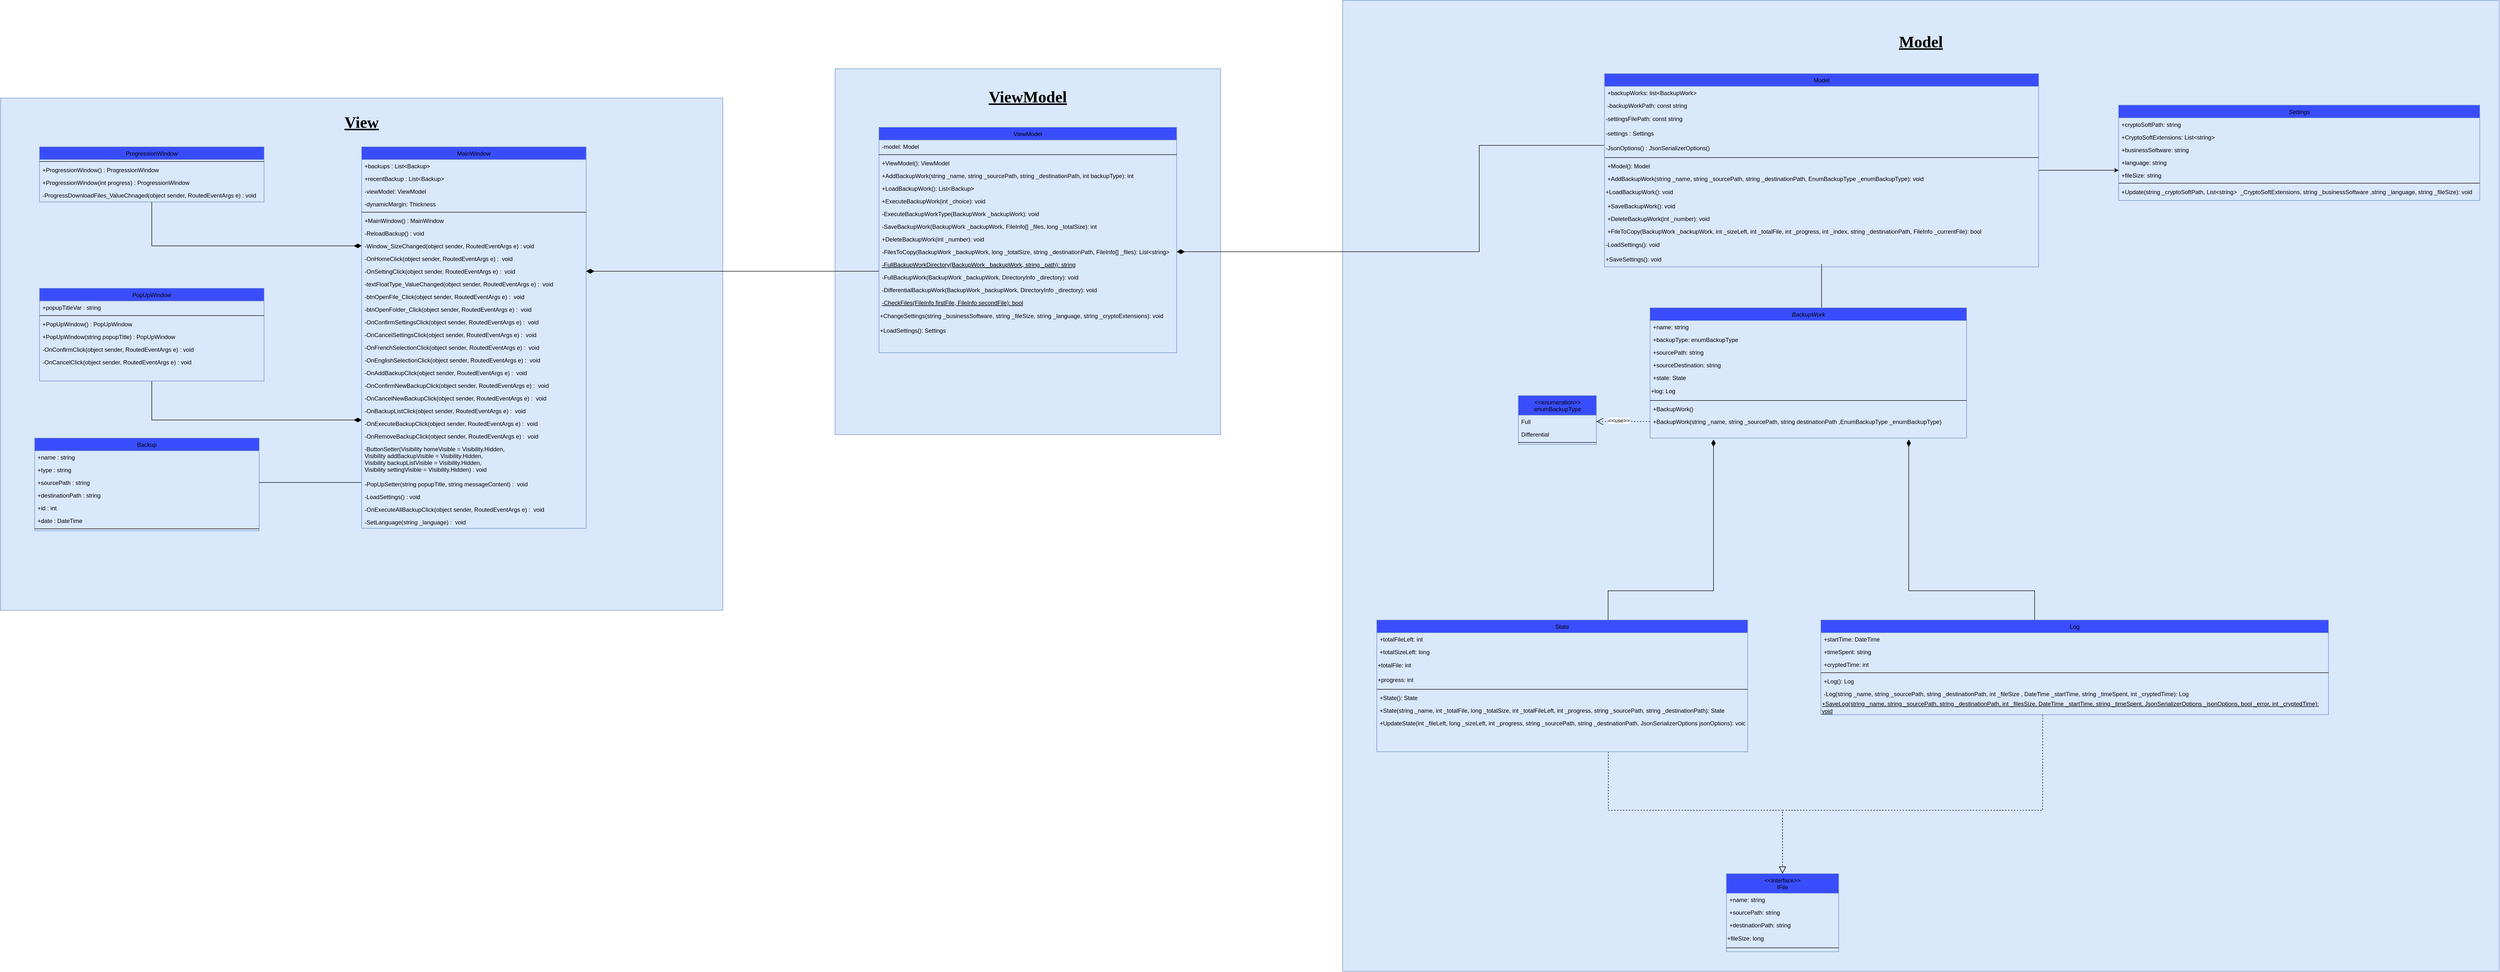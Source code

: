 <mxfile version="20.8.20" type="device"><diagram id="C5RBs43oDa-KdzZeNtuy" name="Page-1"><mxGraphModel dx="6175" dy="2460" grid="1" gridSize="10" guides="1" tooltips="1" connect="1" arrows="1" fold="1" page="1" pageScale="1" pageWidth="827" pageHeight="1169" math="0" shadow="0"><root><mxCell id="WIyWlLk6GJQsqaUBKTNV-0"/><mxCell id="WIyWlLk6GJQsqaUBKTNV-1" parent="WIyWlLk6GJQsqaUBKTNV-0"/><mxCell id="5K0G9DD1EyYYubt199qA-45" value="&lt;font style=&quot;font-size: 33px&quot;&gt;&lt;font face=&quot;Lucida Console&quot;&gt;&lt;b&gt;&lt;u&gt;View&lt;/u&gt;&lt;/b&gt;&lt;/font&gt;&lt;br&gt;&lt;br&gt;&lt;br&gt;&lt;br&gt;&lt;br&gt;&lt;br&gt;&lt;br&gt;&lt;br&gt;&lt;br&gt;&lt;br&gt;&lt;br&gt;&lt;br&gt;&lt;br&gt;&lt;br&gt;&lt;br&gt;&lt;br&gt;&lt;br&gt;&lt;br&gt;&lt;br&gt;&lt;br&gt;&lt;br&gt;&lt;br&gt;&lt;br&gt;&lt;br&gt;&lt;br&gt;&lt;/font&gt;" style="rounded=0;whiteSpace=wrap;html=1;shadow=0;glass=0;perimeterSpacing=0;strokeWidth=1;fillColor=#dae8fc;strokeColor=#6c8ebf;sketch=0;" parent="WIyWlLk6GJQsqaUBKTNV-1" vertex="1"><mxGeometry x="-2880" y="-370" width="1480" height="1050" as="geometry"/></mxCell><mxCell id="5K0G9DD1EyYYubt199qA-44" value="&lt;font style=&quot;font-size: 33px&quot;&gt;&lt;font face=&quot;Lucida Console&quot;&gt;&lt;b&gt;&lt;u&gt;ViewModel&lt;/u&gt;&lt;/b&gt;&lt;/font&gt;&lt;br&gt;&lt;br&gt;&lt;br&gt;&lt;br&gt;&lt;br&gt;&lt;br&gt;&lt;br&gt;&lt;br&gt;&lt;br&gt;&lt;br&gt;&lt;br&gt;&lt;br&gt;&lt;br&gt;&lt;br&gt;&lt;br&gt;&lt;br&gt;&lt;br&gt;&lt;/font&gt;" style="rounded=0;whiteSpace=wrap;html=1;shadow=0;glass=0;perimeterSpacing=0;strokeWidth=1;fillColor=#dae8fc;strokeColor=#6c8ebf;sketch=0;" parent="WIyWlLk6GJQsqaUBKTNV-1" vertex="1"><mxGeometry x="-1170" y="-430" width="790" height="750" as="geometry"/></mxCell><mxCell id="5K0G9DD1EyYYubt199qA-48" style="edgeStyle=orthogonalEdgeStyle;rounded=0;orthogonalLoop=1;jettySize=auto;html=1;entryX=1;entryY=0.5;entryDx=0;entryDy=0;endArrow=diamondThin;endFill=1;endSize=14;" parent="WIyWlLk6GJQsqaUBKTNV-1" source="C-jzV91Lrls7L20ZxnTQ-0" target="xx6f8FTZa-ns9B-ekrIx-25" edge="1"><mxGeometry relative="1" as="geometry"><Array as="points"><mxPoint x="-1240" y="-15"/><mxPoint x="-1240" y="-15"/></Array><mxPoint x="-1680" y="349" as="targetPoint"/></mxGeometry></mxCell><mxCell id="C-jzV91Lrls7L20ZxnTQ-0" value="ViewModel" style="swimlane;fontStyle=0;align=center;verticalAlign=top;childLayout=stackLayout;horizontal=1;startSize=26;horizontalStack=0;resizeParent=1;resizeLast=0;collapsible=1;marginBottom=0;rounded=0;shadow=0;strokeWidth=1;fillColor=#3A4DFC;strokeColor=#6c8ebf;" parent="WIyWlLk6GJQsqaUBKTNV-1" vertex="1"><mxGeometry x="-1080" y="-310" width="610" height="462" as="geometry"><mxRectangle x="130" y="380" width="160" height="26" as="alternateBounds"/></mxGeometry></mxCell><mxCell id="C-jzV91Lrls7L20ZxnTQ-2" value="-model: Model" style="text;align=left;verticalAlign=top;spacingLeft=4;spacingRight=4;overflow=hidden;rotatable=0;points=[[0,0.5],[1,0.5]];portConstraint=eastwest;rounded=0;shadow=0;html=0;" parent="C-jzV91Lrls7L20ZxnTQ-0" vertex="1"><mxGeometry y="26" width="610" height="26" as="geometry"/></mxCell><mxCell id="C-jzV91Lrls7L20ZxnTQ-3" value="" style="line;html=1;strokeWidth=1;align=left;verticalAlign=middle;spacingTop=-1;spacingLeft=3;spacingRight=3;rotatable=0;labelPosition=right;points=[];portConstraint=eastwest;" parent="C-jzV91Lrls7L20ZxnTQ-0" vertex="1"><mxGeometry y="52" width="610" height="8" as="geometry"/></mxCell><mxCell id="C-jzV91Lrls7L20ZxnTQ-4" value="+ViewModel(): ViewModel" style="text;align=left;verticalAlign=top;spacingLeft=4;spacingRight=4;overflow=hidden;rotatable=0;points=[[0,0.5],[1,0.5]];portConstraint=eastwest;fontStyle=0" parent="C-jzV91Lrls7L20ZxnTQ-0" vertex="1"><mxGeometry y="60" width="610" height="26" as="geometry"/></mxCell><mxCell id="C-jzV91Lrls7L20ZxnTQ-5" value="+AddBackupWork(string _name, string _sourcePath, string _destinationPath, int backupType): int" style="text;align=left;verticalAlign=top;spacingLeft=4;spacingRight=4;overflow=hidden;rotatable=0;points=[[0,0.5],[1,0.5]];portConstraint=eastwest;" parent="C-jzV91Lrls7L20ZxnTQ-0" vertex="1"><mxGeometry y="86" width="610" height="26" as="geometry"/></mxCell><mxCell id="C-jzV91Lrls7L20ZxnTQ-13" value="+LoadBackupWork(): List&lt;Backup&gt;" style="text;align=left;verticalAlign=top;spacingLeft=4;spacingRight=4;overflow=hidden;rotatable=0;points=[[0,0.5],[1,0.5]];portConstraint=eastwest;" parent="C-jzV91Lrls7L20ZxnTQ-0" vertex="1"><mxGeometry y="112" width="610" height="26" as="geometry"/></mxCell><mxCell id="C-jzV91Lrls7L20ZxnTQ-6" value="+ExecuteBackupWork(int _choice): void" style="text;align=left;verticalAlign=top;spacingLeft=4;spacingRight=4;overflow=hidden;rotatable=0;points=[[0,0.5],[1,0.5]];portConstraint=eastwest;" parent="C-jzV91Lrls7L20ZxnTQ-0" vertex="1"><mxGeometry y="138" width="610" height="26" as="geometry"/></mxCell><mxCell id="C-jzV91Lrls7L20ZxnTQ-27" value="-ExecuteBackupWorkType(BackupWork _backupWork): void" style="text;align=left;verticalAlign=top;spacingLeft=4;spacingRight=4;overflow=hidden;rotatable=0;points=[[0,0.5],[1,0.5]];portConstraint=eastwest;" parent="C-jzV91Lrls7L20ZxnTQ-0" vertex="1"><mxGeometry y="164" width="610" height="26" as="geometry"/></mxCell><mxCell id="C-jzV91Lrls7L20ZxnTQ-7" value="-SaveBackupWork(BackupWork _backupWork, FileInfo[] _files, long _totalSize): int" style="text;align=left;verticalAlign=top;spacingLeft=4;spacingRight=4;overflow=hidden;rotatable=0;points=[[0,0.5],[1,0.5]];portConstraint=eastwest;" parent="C-jzV91Lrls7L20ZxnTQ-0" vertex="1"><mxGeometry y="190" width="610" height="26" as="geometry"/></mxCell><mxCell id="C-jzV91Lrls7L20ZxnTQ-8" value="+DeleteBackupWork(int _number): void" style="text;align=left;verticalAlign=top;spacingLeft=4;spacingRight=4;overflow=hidden;rotatable=0;points=[[0,0.5],[1,0.5]];portConstraint=eastwest;" parent="C-jzV91Lrls7L20ZxnTQ-0" vertex="1"><mxGeometry y="216" width="610" height="26" as="geometry"/></mxCell><mxCell id="C-jzV91Lrls7L20ZxnTQ-9" value="-FilesToCopy(BackupWork _backupWork, long _totalSize, string _destinationPath, FileInfo[] _files): List&lt;string&gt;" style="text;align=left;verticalAlign=top;spacingLeft=4;spacingRight=4;overflow=hidden;rotatable=0;points=[[0,0.5],[1,0.5]];portConstraint=eastwest;" parent="C-jzV91Lrls7L20ZxnTQ-0" vertex="1"><mxGeometry y="242" width="610" height="26" as="geometry"/></mxCell><mxCell id="C-jzV91Lrls7L20ZxnTQ-28" value="-FullBackupWorkDirectory(BackupWork _backupWork, string _path): string" style="text;align=left;verticalAlign=top;spacingLeft=4;spacingRight=4;overflow=hidden;rotatable=0;points=[[0,0.5],[1,0.5]];portConstraint=eastwest;fontStyle=4" parent="C-jzV91Lrls7L20ZxnTQ-0" vertex="1"><mxGeometry y="268" width="610" height="26" as="geometry"/></mxCell><mxCell id="C-jzV91Lrls7L20ZxnTQ-29" value="-FullBackupWork(BackupWork _backupWork, DirectoryInfo _directory): void" style="text;align=left;verticalAlign=top;spacingLeft=4;spacingRight=4;overflow=hidden;rotatable=0;points=[[0,0.5],[1,0.5]];portConstraint=eastwest;" parent="C-jzV91Lrls7L20ZxnTQ-0" vertex="1"><mxGeometry y="294" width="610" height="26" as="geometry"/></mxCell><mxCell id="C-jzV91Lrls7L20ZxnTQ-30" value="-DifferentialBackupWork(BackupWork _backupWork, DirectoryInfo _directory): void" style="text;align=left;verticalAlign=top;spacingLeft=4;spacingRight=4;overflow=hidden;rotatable=0;points=[[0,0.5],[1,0.5]];portConstraint=eastwest;" parent="C-jzV91Lrls7L20ZxnTQ-0" vertex="1"><mxGeometry y="320" width="610" height="26" as="geometry"/></mxCell><mxCell id="C-jzV91Lrls7L20ZxnTQ-31" value="-CheckFiles(FileInfo firstFile, FileInfo secondFile): bool" style="text;align=left;verticalAlign=top;spacingLeft=4;spacingRight=4;overflow=hidden;rotatable=0;points=[[0,0.5],[1,0.5]];portConstraint=eastwest;fontStyle=4" parent="C-jzV91Lrls7L20ZxnTQ-0" vertex="1"><mxGeometry y="346" width="610" height="26" as="geometry"/></mxCell><mxCell id="5B9tYL15aSnp_tZccu7J-0" value="+ChangeSettings(string _businessSoftware, string _fileSize, string _language, string _cryptoExtensions): void" style="text;html=1;strokeColor=none;fillColor=none;align=left;verticalAlign=middle;whiteSpace=wrap;rounded=0;" parent="C-jzV91Lrls7L20ZxnTQ-0" vertex="1"><mxGeometry y="372" width="610" height="30" as="geometry"/></mxCell><mxCell id="mfa39ddVmRBkbeYAXqj0-16" value="+LoadSettings(): Settings" style="text;html=1;strokeColor=none;fillColor=none;align=left;verticalAlign=middle;whiteSpace=wrap;rounded=0;" parent="C-jzV91Lrls7L20ZxnTQ-0" vertex="1"><mxGeometry y="402" width="610" height="30" as="geometry"/></mxCell><mxCell id="6kr16e4o1GHcUVdpM1FK-0" value="&lt;font style=&quot;font-size: 33px&quot;&gt;&lt;font face=&quot;Lucida Console&quot;&gt;&lt;b&gt;&lt;u&gt;Model&lt;/u&gt;&lt;/b&gt;&lt;/font&gt;&lt;br&gt;&lt;br&gt;&lt;br&gt;&lt;br&gt;&lt;br&gt;&lt;br&gt;&lt;br&gt;&lt;br&gt;&lt;br&gt;&lt;br&gt;&lt;br&gt;&lt;br&gt;&lt;br&gt;&lt;br&gt;&lt;br&gt;&lt;br&gt;&lt;br&gt;&lt;br&gt;&lt;br&gt;&lt;br&gt;&lt;br&gt;&lt;br&gt;&lt;br&gt;&lt;br&gt;&lt;br&gt;&lt;br&gt;&lt;br&gt;&lt;br&gt;&lt;br&gt;&lt;br&gt;&lt;br&gt;&lt;br&gt;&lt;br&gt;&lt;br&gt;&lt;br&gt;&lt;br&gt;&lt;br&gt;&lt;br&gt;&lt;br&gt;&lt;br&gt;&lt;br&gt;&lt;br&gt;&lt;br&gt;&lt;br&gt;&lt;br&gt;&lt;br&gt;&lt;br&gt;&lt;/font&gt;" style="rounded=0;whiteSpace=wrap;html=1;shadow=0;glass=0;perimeterSpacing=0;strokeWidth=1;fillColor=#dae8fc;strokeColor=#6c8ebf;sketch=0;" parent="WIyWlLk6GJQsqaUBKTNV-1" vertex="1"><mxGeometry x="-130" y="-570" width="2370" height="1990" as="geometry"/></mxCell><mxCell id="6kr16e4o1GHcUVdpM1FK-1" style="edgeStyle=orthogonalEdgeStyle;rounded=0;orthogonalLoop=1;jettySize=auto;html=1;entryX=1;entryY=0.5;entryDx=0;entryDy=0;endArrow=open;endFill=0;strokeWidth=1;endSize=12;dashed=1;" parent="WIyWlLk6GJQsqaUBKTNV-1" source="6kr16e4o1GHcUVdpM1FK-4" target="6kr16e4o1GHcUVdpM1FK-39" edge="1"><mxGeometry relative="1" as="geometry"><Array as="points"><mxPoint x="834.75" y="290"/></Array></mxGeometry></mxCell><mxCell id="6kr16e4o1GHcUVdpM1FK-2" value="&amp;lt;&amp;lt;use&amp;gt;&amp;gt;" style="edgeLabel;html=1;align=center;verticalAlign=middle;resizable=0;points=[];" parent="6kr16e4o1GHcUVdpM1FK-1" vertex="1" connectable="0"><mxGeometry x="0.173" y="-2" relative="1" as="geometry"><mxPoint as="offset"/></mxGeometry></mxCell><mxCell id="6kr16e4o1GHcUVdpM1FK-3" style="edgeStyle=orthogonalEdgeStyle;rounded=0;orthogonalLoop=1;jettySize=auto;html=1;entryX=0.5;entryY=1;entryDx=0;entryDy=0;endArrow=none;endFill=0;endSize=12;" parent="WIyWlLk6GJQsqaUBKTNV-1" source="6kr16e4o1GHcUVdpM1FK-4" target="6kr16e4o1GHcUVdpM1FK-26" edge="1"><mxGeometry relative="1" as="geometry"><Array as="points"><mxPoint x="851.44" y="-30"/><mxPoint x="851.44" y="-30"/></Array></mxGeometry></mxCell><mxCell id="6kr16e4o1GHcUVdpM1FK-4" value="BackupWork" style="swimlane;fontStyle=2;align=center;verticalAlign=top;childLayout=stackLayout;horizontal=1;startSize=26;horizontalStack=0;resizeParent=1;resizeLast=0;collapsible=1;marginBottom=0;rounded=0;shadow=0;strokeWidth=1;fillColor=#3A4DFC;strokeColor=#6c8ebf;html=1;" parent="WIyWlLk6GJQsqaUBKTNV-1" vertex="1"><mxGeometry x="500" y="60" width="648.56" height="267" as="geometry"><mxRectangle x="230" y="140" width="160" height="26" as="alternateBounds"/></mxGeometry></mxCell><mxCell id="6kr16e4o1GHcUVdpM1FK-5" value="+name: string" style="text;align=left;verticalAlign=top;spacingLeft=4;spacingRight=4;overflow=hidden;rotatable=0;points=[[0,0.5],[1,0.5]];portConstraint=eastwest;html=1;" parent="6kr16e4o1GHcUVdpM1FK-4" vertex="1"><mxGeometry y="26" width="648.56" height="26" as="geometry"/></mxCell><mxCell id="6kr16e4o1GHcUVdpM1FK-6" value="+backupType: enumBackupType" style="text;align=left;verticalAlign=top;spacingLeft=4;spacingRight=4;overflow=hidden;rotatable=0;points=[[0,0.5],[1,0.5]];portConstraint=eastwest;rounded=0;shadow=0;html=1;" parent="6kr16e4o1GHcUVdpM1FK-4" vertex="1"><mxGeometry y="52" width="648.56" height="26" as="geometry"/></mxCell><mxCell id="6kr16e4o1GHcUVdpM1FK-7" value="+sourcePath: string" style="text;align=left;verticalAlign=top;spacingLeft=4;spacingRight=4;overflow=hidden;rotatable=0;points=[[0,0.5],[1,0.5]];portConstraint=eastwest;rounded=0;shadow=0;html=1;" parent="6kr16e4o1GHcUVdpM1FK-4" vertex="1"><mxGeometry y="78" width="648.56" height="26" as="geometry"/></mxCell><mxCell id="6kr16e4o1GHcUVdpM1FK-8" value="+sourceDestination: string" style="text;align=left;verticalAlign=top;spacingLeft=4;spacingRight=4;overflow=hidden;rotatable=0;points=[[0,0.5],[1,0.5]];portConstraint=eastwest;rounded=0;shadow=0;html=1;" parent="6kr16e4o1GHcUVdpM1FK-4" vertex="1"><mxGeometry y="104" width="648.56" height="26" as="geometry"/></mxCell><mxCell id="6kr16e4o1GHcUVdpM1FK-9" value="+state: State" style="text;align=left;verticalAlign=top;spacingLeft=4;spacingRight=4;overflow=hidden;rotatable=0;points=[[0,0.5],[1,0.5]];portConstraint=eastwest;rounded=0;shadow=0;html=1;" parent="6kr16e4o1GHcUVdpM1FK-4" vertex="1"><mxGeometry y="130" width="648.56" height="26" as="geometry"/></mxCell><mxCell id="O6TKTojlw1I7FjEIDdUv-2" value="+log: Log" style="text;html=1;strokeColor=none;fillColor=none;align=left;verticalAlign=middle;whiteSpace=wrap;rounded=0;" parent="6kr16e4o1GHcUVdpM1FK-4" vertex="1"><mxGeometry y="156" width="648.56" height="30" as="geometry"/></mxCell><mxCell id="6kr16e4o1GHcUVdpM1FK-11" value="" style="line;html=1;strokeWidth=1;align=left;verticalAlign=middle;spacingTop=-1;spacingLeft=3;spacingRight=3;rotatable=0;labelPosition=right;points=[];portConstraint=eastwest;" parent="6kr16e4o1GHcUVdpM1FK-4" vertex="1"><mxGeometry y="186" width="648.56" height="8" as="geometry"/></mxCell><mxCell id="6kr16e4o1GHcUVdpM1FK-12" value="+BackupWork()" style="text;align=left;verticalAlign=top;spacingLeft=4;spacingRight=4;overflow=hidden;rotatable=0;points=[[0,0.5],[1,0.5]];portConstraint=eastwest;html=1;" parent="6kr16e4o1GHcUVdpM1FK-4" vertex="1"><mxGeometry y="194" width="648.56" height="26" as="geometry"/></mxCell><mxCell id="6kr16e4o1GHcUVdpM1FK-13" value="+BackupWork(string _name, string _sourcePath, string destinationPath ,EnumBackupType _enumBackupType)" style="text;align=left;verticalAlign=top;spacingLeft=4;spacingRight=4;overflow=hidden;rotatable=0;points=[[0,0.5],[1,0.5]];portConstraint=eastwest;html=1;" parent="6kr16e4o1GHcUVdpM1FK-4" vertex="1"><mxGeometry y="220" width="648.56" height="26" as="geometry"/></mxCell><mxCell id="5K0G9DD1EyYYubt199qA-46" style="edgeStyle=orthogonalEdgeStyle;rounded=0;orthogonalLoop=1;jettySize=auto;html=1;endArrow=diamondThin;endFill=1;endSize=14;" parent="WIyWlLk6GJQsqaUBKTNV-1" source="6kr16e4o1GHcUVdpM1FK-26" edge="1"><mxGeometry relative="1" as="geometry"><Array as="points"><mxPoint x="150" y="-273"/><mxPoint x="150" y="-55"/></Array><mxPoint x="-470" y="-55" as="targetPoint"/></mxGeometry></mxCell><mxCell id="mfa39ddVmRBkbeYAXqj0-31" style="edgeStyle=orthogonalEdgeStyle;rounded=0;orthogonalLoop=1;jettySize=auto;html=1;" parent="WIyWlLk6GJQsqaUBKTNV-1" source="6kr16e4o1GHcUVdpM1FK-26" edge="1"><mxGeometry relative="1" as="geometry"><mxPoint x="1460" y="-222" as="targetPoint"/><Array as="points"><mxPoint x="1460" y="-222"/></Array></mxGeometry></mxCell><mxCell id="6kr16e4o1GHcUVdpM1FK-26" value="Model" style="swimlane;fontStyle=0;align=center;verticalAlign=top;childLayout=stackLayout;horizontal=1;startSize=26;horizontalStack=0;resizeParent=1;resizeLast=0;collapsible=1;marginBottom=0;rounded=0;shadow=0;strokeWidth=1;fillColor=#3A4DFC;strokeColor=#6c8ebf;" parent="WIyWlLk6GJQsqaUBKTNV-1" vertex="1"><mxGeometry x="406.69" y="-420" width="889.5" height="396" as="geometry"><mxRectangle x="130" y="380" width="160" height="26" as="alternateBounds"/></mxGeometry></mxCell><mxCell id="6kr16e4o1GHcUVdpM1FK-27" value="+backupWorks: list&lt;BackupWork&gt;" style="text;align=left;verticalAlign=top;spacingLeft=4;spacingRight=4;overflow=hidden;rotatable=0;points=[[0,0.5],[1,0.5]];portConstraint=eastwest;" parent="6kr16e4o1GHcUVdpM1FK-26" vertex="1"><mxGeometry y="26" width="889.5" height="26" as="geometry"/></mxCell><mxCell id="6kr16e4o1GHcUVdpM1FK-28" value="-backupWorkPath: const string" style="text;align=left;verticalAlign=top;spacingLeft=4;spacingRight=4;overflow=hidden;rotatable=0;points=[[0,0.5],[1,0.5]];portConstraint=eastwest;rounded=0;shadow=0;html=0;" parent="6kr16e4o1GHcUVdpM1FK-26" vertex="1"><mxGeometry y="52" width="889.5" height="26" as="geometry"/></mxCell><mxCell id="O6TKTojlw1I7FjEIDdUv-0" value="-settingsFilePath: const string" style="text;html=1;strokeColor=none;fillColor=none;align=left;verticalAlign=middle;whiteSpace=wrap;rounded=0;" parent="6kr16e4o1GHcUVdpM1FK-26" vertex="1"><mxGeometry y="78" width="889.5" height="30" as="geometry"/></mxCell><mxCell id="mfa39ddVmRBkbeYAXqj0-17" value="-settings : Settings" style="text;html=1;strokeColor=none;fillColor=none;align=left;verticalAlign=middle;whiteSpace=wrap;rounded=0;" parent="6kr16e4o1GHcUVdpM1FK-26" vertex="1"><mxGeometry y="108" width="889.5" height="30" as="geometry"/></mxCell><mxCell id="mfa39ddVmRBkbeYAXqj0-18" value="-JsonOptions() : JsonSerializerOptions()" style="text;html=1;strokeColor=none;fillColor=none;align=left;verticalAlign=middle;whiteSpace=wrap;rounded=0;" parent="6kr16e4o1GHcUVdpM1FK-26" vertex="1"><mxGeometry y="138" width="889.5" height="30" as="geometry"/></mxCell><mxCell id="6kr16e4o1GHcUVdpM1FK-29" value="" style="line;html=1;strokeWidth=1;align=left;verticalAlign=middle;spacingTop=-1;spacingLeft=3;spacingRight=3;rotatable=0;labelPosition=right;points=[];portConstraint=eastwest;" parent="6kr16e4o1GHcUVdpM1FK-26" vertex="1"><mxGeometry y="168" width="889.5" height="8" as="geometry"/></mxCell><mxCell id="6kr16e4o1GHcUVdpM1FK-30" value="+Model(): Model" style="text;align=left;verticalAlign=top;spacingLeft=4;spacingRight=4;overflow=hidden;rotatable=0;points=[[0,0.5],[1,0.5]];portConstraint=eastwest;fontStyle=0" parent="6kr16e4o1GHcUVdpM1FK-26" vertex="1"><mxGeometry y="176" width="889.5" height="26" as="geometry"/></mxCell><mxCell id="6kr16e4o1GHcUVdpM1FK-31" value="+AddBackupWork(string _name, string _sourcePath, string _destinationPath, EnumBackupType _enumBackupType): void" style="text;align=left;verticalAlign=top;spacingLeft=4;spacingRight=4;overflow=hidden;rotatable=0;points=[[0,0.5],[1,0.5]];portConstraint=eastwest;" parent="6kr16e4o1GHcUVdpM1FK-26" vertex="1"><mxGeometry y="202" width="889.5" height="26" as="geometry"/></mxCell><mxCell id="O6TKTojlw1I7FjEIDdUv-1" value="+LoadBackupWork(): void" style="text;html=1;strokeColor=none;fillColor=none;align=left;verticalAlign=middle;whiteSpace=wrap;rounded=0;" parent="6kr16e4o1GHcUVdpM1FK-26" vertex="1"><mxGeometry y="228" width="889.5" height="30" as="geometry"/></mxCell><mxCell id="6kr16e4o1GHcUVdpM1FK-33" value="+SaveBackupWork(): void" style="text;align=left;verticalAlign=top;spacingLeft=4;spacingRight=4;overflow=hidden;rotatable=0;points=[[0,0.5],[1,0.5]];portConstraint=eastwest;" parent="6kr16e4o1GHcUVdpM1FK-26" vertex="1"><mxGeometry y="258" width="889.5" height="26" as="geometry"/></mxCell><mxCell id="6kr16e4o1GHcUVdpM1FK-34" value="+DeleteBackupWork(int _number): void" style="text;align=left;verticalAlign=top;spacingLeft=4;spacingRight=4;overflow=hidden;rotatable=0;points=[[0,0.5],[1,0.5]];portConstraint=eastwest;" parent="6kr16e4o1GHcUVdpM1FK-26" vertex="1"><mxGeometry y="284" width="889.5" height="26" as="geometry"/></mxCell><mxCell id="6kr16e4o1GHcUVdpM1FK-35" value="+FileToCopy(BackupWork _backupWork, int _sizeLeft, int _totalFile, int _progress, int _index, string _destinationPath, FileInfo _currentFile): bool" style="text;align=left;verticalAlign=top;spacingLeft=4;spacingRight=4;overflow=hidden;rotatable=0;points=[[0,0.5],[1,0.5]];portConstraint=eastwest;" parent="6kr16e4o1GHcUVdpM1FK-26" vertex="1"><mxGeometry y="310" width="889.5" height="26" as="geometry"/></mxCell><mxCell id="mfa39ddVmRBkbeYAXqj0-19" value="-LoadSettings(): void" style="text;html=1;strokeColor=none;fillColor=none;align=left;verticalAlign=middle;whiteSpace=wrap;rounded=0;" parent="6kr16e4o1GHcUVdpM1FK-26" vertex="1"><mxGeometry y="336" width="889.5" height="30" as="geometry"/></mxCell><mxCell id="mfa39ddVmRBkbeYAXqj0-20" value="+SaveSettings(): void" style="text;html=1;strokeColor=none;fillColor=none;align=left;verticalAlign=middle;whiteSpace=wrap;rounded=0;" parent="6kr16e4o1GHcUVdpM1FK-26" vertex="1"><mxGeometry y="366" width="889.5" height="30" as="geometry"/></mxCell><mxCell id="6kr16e4o1GHcUVdpM1FK-38" value="&amp;lt;&amp;lt;enumeration&amp;gt;&amp;gt;&lt;br&gt;enumBackupType" style="swimlane;fontStyle=0;align=center;verticalAlign=top;childLayout=stackLayout;horizontal=1;startSize=40;horizontalStack=0;resizeParent=1;resizeLast=0;collapsible=1;marginBottom=0;rounded=0;shadow=0;strokeWidth=1;fillColor=#3A4DFC;strokeColor=#6c8ebf;html=1;" parent="WIyWlLk6GJQsqaUBKTNV-1" vertex="1"><mxGeometry x="230.0" y="240" width="160" height="100" as="geometry"><mxRectangle x="340" y="380" width="170" height="26" as="alternateBounds"/></mxGeometry></mxCell><mxCell id="6kr16e4o1GHcUVdpM1FK-39" value="Full" style="text;align=left;verticalAlign=top;spacingLeft=4;spacingRight=4;overflow=hidden;rotatable=0;points=[[0,0.5],[1,0.5]];portConstraint=eastwest;html=1;" parent="6kr16e4o1GHcUVdpM1FK-38" vertex="1"><mxGeometry y="40" width="160" height="26" as="geometry"/></mxCell><mxCell id="6kr16e4o1GHcUVdpM1FK-40" value="Differential" style="text;align=left;verticalAlign=top;spacingLeft=4;spacingRight=4;overflow=hidden;rotatable=0;points=[[0,0.5],[1,0.5]];portConstraint=eastwest;html=1;" parent="6kr16e4o1GHcUVdpM1FK-38" vertex="1"><mxGeometry y="66" width="160" height="26" as="geometry"/></mxCell><mxCell id="6kr16e4o1GHcUVdpM1FK-41" value="" style="line;html=1;strokeWidth=1;align=left;verticalAlign=middle;spacingTop=-1;spacingLeft=3;spacingRight=3;rotatable=0;labelPosition=right;points=[];portConstraint=eastwest;" parent="6kr16e4o1GHcUVdpM1FK-38" vertex="1"><mxGeometry y="92" width="160" height="8" as="geometry"/></mxCell><mxCell id="6kr16e4o1GHcUVdpM1FK-42" style="edgeStyle=orthogonalEdgeStyle;rounded=0;orthogonalLoop=1;jettySize=auto;html=1;endArrow=diamondThin;endFill=1;strokeWidth=1;endSize=12;" parent="WIyWlLk6GJQsqaUBKTNV-1" source="6kr16e4o1GHcUVdpM1FK-44" edge="1"><mxGeometry relative="1" as="geometry"><mxPoint x="630" y="330" as="targetPoint"/><Array as="points"><mxPoint x="414" y="640"/><mxPoint x="630" y="640"/></Array></mxGeometry></mxCell><mxCell id="6kr16e4o1GHcUVdpM1FK-43" style="edgeStyle=orthogonalEdgeStyle;rounded=0;orthogonalLoop=1;jettySize=auto;html=1;entryX=0.5;entryY=0;entryDx=0;entryDy=0;dashed=1;endArrow=block;endFill=0;endSize=12;" parent="WIyWlLk6GJQsqaUBKTNV-1" source="6kr16e4o1GHcUVdpM1FK-44" target="6kr16e4o1GHcUVdpM1FK-70" edge="1"><mxGeometry relative="1" as="geometry"><Array as="points"><mxPoint x="414.44" y="1090"/><mxPoint x="771.44" y="1090"/></Array></mxGeometry></mxCell><mxCell id="6kr16e4o1GHcUVdpM1FK-44" value="State" style="swimlane;fontStyle=0;align=center;verticalAlign=top;childLayout=stackLayout;horizontal=1;startSize=26;horizontalStack=0;resizeParent=1;resizeLast=0;collapsible=1;marginBottom=0;rounded=0;shadow=0;strokeWidth=1;fillColor=#3A4DFC;strokeColor=#6c8ebf;" parent="WIyWlLk6GJQsqaUBKTNV-1" vertex="1"><mxGeometry x="-60" y="700" width="760" height="270" as="geometry"><mxRectangle x="550" y="140" width="160" height="26" as="alternateBounds"/></mxGeometry></mxCell><mxCell id="6kr16e4o1GHcUVdpM1FK-45" value="+totalFileLeft: int" style="text;align=left;verticalAlign=top;spacingLeft=4;spacingRight=4;overflow=hidden;rotatable=0;points=[[0,0.5],[1,0.5]];portConstraint=eastwest;rounded=0;shadow=0;html=0;" parent="6kr16e4o1GHcUVdpM1FK-44" vertex="1"><mxGeometry y="26" width="760" height="26" as="geometry"/></mxCell><mxCell id="6kr16e4o1GHcUVdpM1FK-47" value="+totalSizeLeft: long" style="text;align=left;verticalAlign=top;spacingLeft=4;spacingRight=4;overflow=hidden;rotatable=0;points=[[0,0.5],[1,0.5]];portConstraint=eastwest;rounded=0;shadow=0;html=0;" parent="6kr16e4o1GHcUVdpM1FK-44" vertex="1"><mxGeometry y="52" width="760" height="26" as="geometry"/></mxCell><mxCell id="O6TKTojlw1I7FjEIDdUv-3" value="+totalFile: int" style="text;html=1;strokeColor=none;fillColor=none;align=left;verticalAlign=middle;whiteSpace=wrap;rounded=0;" parent="6kr16e4o1GHcUVdpM1FK-44" vertex="1"><mxGeometry y="78" width="760" height="30" as="geometry"/></mxCell><mxCell id="O6TKTojlw1I7FjEIDdUv-4" value="+progress: int" style="text;html=1;strokeColor=none;fillColor=none;align=left;verticalAlign=middle;whiteSpace=wrap;rounded=0;" parent="6kr16e4o1GHcUVdpM1FK-44" vertex="1"><mxGeometry y="108" width="760" height="30" as="geometry"/></mxCell><mxCell id="6kr16e4o1GHcUVdpM1FK-48" value="" style="line;html=1;strokeWidth=1;align=left;verticalAlign=middle;spacingTop=-1;spacingLeft=3;spacingRight=3;rotatable=0;labelPosition=right;points=[];portConstraint=eastwest;" parent="6kr16e4o1GHcUVdpM1FK-44" vertex="1"><mxGeometry y="138" width="760" height="8" as="geometry"/></mxCell><mxCell id="6kr16e4o1GHcUVdpM1FK-49" value="+State(): State" style="text;align=left;verticalAlign=top;spacingLeft=4;spacingRight=4;overflow=hidden;rotatable=0;points=[[0,0.5],[1,0.5]];portConstraint=eastwest;" parent="6kr16e4o1GHcUVdpM1FK-44" vertex="1"><mxGeometry y="146" width="760" height="26" as="geometry"/></mxCell><mxCell id="6kr16e4o1GHcUVdpM1FK-50" value="+State(string _name, int _totalFile, long _totalSize, int _totalFileLeft, int _progress, string _sourcePath, string _destinationPath): State" style="text;align=left;verticalAlign=top;spacingLeft=4;spacingRight=4;overflow=hidden;rotatable=0;points=[[0,0.5],[1,0.5]];portConstraint=eastwest;" parent="6kr16e4o1GHcUVdpM1FK-44" vertex="1"><mxGeometry y="172" width="760" height="26" as="geometry"/></mxCell><mxCell id="6kr16e4o1GHcUVdpM1FK-51" value="+UpdateState(int _fileLeft, long _sizeLeft, int _progress, string _sourcePath, string _destinationPath, JsonSerializerOptions jsonOptions): void" style="text;align=left;verticalAlign=top;spacingLeft=4;spacingRight=4;overflow=hidden;rotatable=0;points=[[0,0.5],[1,0.5]];portConstraint=eastwest;" parent="6kr16e4o1GHcUVdpM1FK-44" vertex="1"><mxGeometry y="198" width="760" height="26" as="geometry"/></mxCell><mxCell id="6kr16e4o1GHcUVdpM1FK-58" style="edgeStyle=orthogonalEdgeStyle;rounded=0;orthogonalLoop=1;jettySize=auto;html=1;entryX=0.5;entryY=0;entryDx=0;entryDy=0;endArrow=block;endFill=0;endSize=12;dashed=1;" parent="WIyWlLk6GJQsqaUBKTNV-1" source="6kr16e4o1GHcUVdpM1FK-60" target="6kr16e4o1GHcUVdpM1FK-70" edge="1"><mxGeometry relative="1" as="geometry"><Array as="points"><mxPoint x="1304.44" y="1090"/><mxPoint x="771.44" y="1090"/></Array></mxGeometry></mxCell><mxCell id="6kr16e4o1GHcUVdpM1FK-59" style="rounded=0;orthogonalLoop=1;jettySize=auto;html=1;endArrow=diamondThin;endFill=1;endSize=12;edgeStyle=orthogonalEdgeStyle;" parent="WIyWlLk6GJQsqaUBKTNV-1" source="6kr16e4o1GHcUVdpM1FK-60" edge="1"><mxGeometry relative="1" as="geometry"><mxPoint x="1030" y="330" as="targetPoint"/><Array as="points"><mxPoint x="1288" y="640"/><mxPoint x="1030" y="640"/></Array></mxGeometry></mxCell><mxCell id="6kr16e4o1GHcUVdpM1FK-60" value="Log" style="swimlane;fontStyle=0;align=center;verticalAlign=top;childLayout=stackLayout;horizontal=1;startSize=26;horizontalStack=0;resizeParent=1;resizeLast=0;collapsible=1;marginBottom=0;rounded=0;shadow=0;strokeWidth=1;fillColor=#3A4DFC;strokeColor=#6c8ebf;" parent="WIyWlLk6GJQsqaUBKTNV-1" vertex="1"><mxGeometry x="850" y="700" width="1040" height="194" as="geometry"><mxRectangle x="550" y="140" width="160" height="26" as="alternateBounds"/></mxGeometry></mxCell><mxCell id="6kr16e4o1GHcUVdpM1FK-61" value="+startTime: DateTime" style="text;align=left;verticalAlign=top;spacingLeft=4;spacingRight=4;overflow=hidden;rotatable=0;points=[[0,0.5],[1,0.5]];portConstraint=eastwest;" parent="6kr16e4o1GHcUVdpM1FK-60" vertex="1"><mxGeometry y="26" width="1040" height="26" as="geometry"/></mxCell><mxCell id="6kr16e4o1GHcUVdpM1FK-62" value="+timeSpent: string" style="text;align=left;verticalAlign=top;spacingLeft=4;spacingRight=4;overflow=hidden;rotatable=0;points=[[0,0.5],[1,0.5]];portConstraint=eastwest;" parent="6kr16e4o1GHcUVdpM1FK-60" vertex="1"><mxGeometry y="52" width="1040" height="26" as="geometry"/></mxCell><mxCell id="mfa39ddVmRBkbeYAXqj0-32" value="+cryptedTime: int" style="text;align=left;verticalAlign=top;spacingLeft=4;spacingRight=4;overflow=hidden;rotatable=0;points=[[0,0.5],[1,0.5]];portConstraint=eastwest;" parent="6kr16e4o1GHcUVdpM1FK-60" vertex="1"><mxGeometry y="78" width="1040" height="26" as="geometry"/></mxCell><mxCell id="6kr16e4o1GHcUVdpM1FK-63" value="" style="line;html=1;strokeWidth=1;align=left;verticalAlign=middle;spacingTop=-1;spacingLeft=3;spacingRight=3;rotatable=0;labelPosition=right;points=[];portConstraint=eastwest;" parent="6kr16e4o1GHcUVdpM1FK-60" vertex="1"><mxGeometry y="104" width="1040" height="8" as="geometry"/></mxCell><mxCell id="6kr16e4o1GHcUVdpM1FK-64" value="+Log(): Log" style="text;align=left;verticalAlign=top;spacingLeft=4;spacingRight=4;overflow=hidden;rotatable=0;points=[[0,0.5],[1,0.5]];portConstraint=eastwest;" parent="6kr16e4o1GHcUVdpM1FK-60" vertex="1"><mxGeometry y="112" width="1040" height="26" as="geometry"/></mxCell><mxCell id="6kr16e4o1GHcUVdpM1FK-65" value="-Log(string _name, string _sourcePath, string _destinationPath, int _fileSize , DateTime _startTime, string _timeSpent, int _cryptedTime): Log" style="text;align=left;verticalAlign=top;spacingLeft=4;spacingRight=4;overflow=hidden;rotatable=0;points=[[0,0.5],[1,0.5]];portConstraint=eastwest;" parent="6kr16e4o1GHcUVdpM1FK-60" vertex="1"><mxGeometry y="138" width="1040" height="26" as="geometry"/></mxCell><mxCell id="O6TKTojlw1I7FjEIDdUv-5" value="&lt;u&gt;+SaveLog(string _name, string _sourcePath, string _destinationPath, int _filesSize, DateTime _startTime, string _timeSpent, JsonSerializerOptions _jsonOptions, bool _error, int _cryptedTime): void&lt;/u&gt;" style="text;html=1;strokeColor=none;fillColor=none;align=left;verticalAlign=middle;whiteSpace=wrap;rounded=0;" parent="6kr16e4o1GHcUVdpM1FK-60" vertex="1"><mxGeometry y="164" width="1040" height="30" as="geometry"/></mxCell><mxCell id="6kr16e4o1GHcUVdpM1FK-70" value="&lt;&lt;interface&gt;&gt;&#10;IFile" style="swimlane;fontStyle=0;align=center;verticalAlign=top;childLayout=stackLayout;horizontal=1;startSize=40;horizontalStack=0;resizeParent=1;resizeLast=0;collapsible=1;marginBottom=0;rounded=0;shadow=0;strokeWidth=1;fillColor=#3A4DFC;strokeColor=#6c8ebf;" parent="WIyWlLk6GJQsqaUBKTNV-1" vertex="1"><mxGeometry x="656.44" y="1220" width="230" height="160" as="geometry"><mxRectangle x="550" y="140" width="160" height="26" as="alternateBounds"/></mxGeometry></mxCell><mxCell id="6kr16e4o1GHcUVdpM1FK-71" value="+name: string" style="text;align=left;verticalAlign=top;spacingLeft=4;spacingRight=4;overflow=hidden;rotatable=0;points=[[0,0.5],[1,0.5]];portConstraint=eastwest;rounded=0;shadow=0;html=0;" parent="6kr16e4o1GHcUVdpM1FK-70" vertex="1"><mxGeometry y="40" width="230" height="26" as="geometry"/></mxCell><mxCell id="6kr16e4o1GHcUVdpM1FK-72" value="+sourcePath: string" style="text;align=left;verticalAlign=top;spacingLeft=4;spacingRight=4;overflow=hidden;rotatable=0;points=[[0,0.5],[1,0.5]];portConstraint=eastwest;rounded=0;shadow=0;html=0;" parent="6kr16e4o1GHcUVdpM1FK-70" vertex="1"><mxGeometry y="66" width="230" height="26" as="geometry"/></mxCell><mxCell id="6kr16e4o1GHcUVdpM1FK-73" value="+destinationPath: string" style="text;align=left;verticalAlign=top;spacingLeft=4;spacingRight=4;overflow=hidden;rotatable=0;points=[[0,0.5],[1,0.5]];portConstraint=eastwest;rounded=0;shadow=0;html=0;" parent="6kr16e4o1GHcUVdpM1FK-70" vertex="1"><mxGeometry y="92" width="230" height="26" as="geometry"/></mxCell><mxCell id="O6TKTojlw1I7FjEIDdUv-6" value="+fileSize: long" style="text;html=1;strokeColor=none;fillColor=none;align=left;verticalAlign=middle;whiteSpace=wrap;rounded=0;" parent="6kr16e4o1GHcUVdpM1FK-70" vertex="1"><mxGeometry y="118" width="230" height="30" as="geometry"/></mxCell><mxCell id="6kr16e4o1GHcUVdpM1FK-75" value="" style="line;html=1;strokeWidth=1;align=left;verticalAlign=middle;spacingTop=-1;spacingLeft=3;spacingRight=3;rotatable=0;labelPosition=right;points=[];portConstraint=eastwest;" parent="6kr16e4o1GHcUVdpM1FK-70" vertex="1"><mxGeometry y="148" width="230" height="8" as="geometry"/></mxCell><mxCell id="xx6f8FTZa-ns9B-ekrIx-43" style="edgeStyle=orthogonalEdgeStyle;rounded=0;orthogonalLoop=1;jettySize=auto;html=1;entryX=1;entryY=0.5;entryDx=0;entryDy=0;fontColor=#000000;endArrow=none;endFill=0;" parent="WIyWlLk6GJQsqaUBKTNV-1" source="xx6f8FTZa-ns9B-ekrIx-0" target="xx6f8FTZa-ns9B-ekrIx-33" edge="1"><mxGeometry relative="1" as="geometry"><Array as="points"><mxPoint x="-2220" y="418"/><mxPoint x="-2220" y="418"/></Array></mxGeometry></mxCell><mxCell id="xx6f8FTZa-ns9B-ekrIx-0" value="MainWindow" style="swimlane;fontStyle=0;align=center;verticalAlign=top;childLayout=stackLayout;horizontal=1;startSize=26;horizontalStack=0;resizeParent=1;resizeLast=0;collapsible=1;marginBottom=0;rounded=0;shadow=0;strokeWidth=1;fillColor=#3A4DFC;strokeColor=#6c8ebf;" parent="WIyWlLk6GJQsqaUBKTNV-1" vertex="1"><mxGeometry x="-2140" y="-270" width="460" height="782" as="geometry"><mxRectangle x="130" y="380" width="160" height="26" as="alternateBounds"/></mxGeometry></mxCell><mxCell id="xx6f8FTZa-ns9B-ekrIx-17" value="+backups : List&lt;Backup&gt;" style="text;align=left;verticalAlign=top;spacingLeft=4;spacingRight=4;overflow=hidden;rotatable=0;points=[[0,0.5],[1,0.5]];portConstraint=eastwest;fontStyle=0" parent="xx6f8FTZa-ns9B-ekrIx-0" vertex="1"><mxGeometry y="26" width="460" height="26" as="geometry"/></mxCell><mxCell id="xx6f8FTZa-ns9B-ekrIx-21" value="+recentBackup : List&lt;Backup&gt;" style="text;align=left;verticalAlign=top;spacingLeft=4;spacingRight=4;overflow=hidden;rotatable=0;points=[[0,0.5],[1,0.5]];portConstraint=eastwest;fontStyle=0" parent="xx6f8FTZa-ns9B-ekrIx-0" vertex="1"><mxGeometry y="52" width="460" height="26" as="geometry"/></mxCell><mxCell id="mfa39ddVmRBkbeYAXqj0-0" value="-viewModel: ViewModel" style="text;align=left;verticalAlign=top;spacingLeft=4;spacingRight=4;overflow=hidden;rotatable=0;points=[[0,0.5],[1,0.5]];portConstraint=eastwest;fontStyle=0" parent="xx6f8FTZa-ns9B-ekrIx-0" vertex="1"><mxGeometry y="78" width="460" height="26" as="geometry"/></mxCell><mxCell id="mfa39ddVmRBkbeYAXqj0-1" value="-dynamicMargin: Thickness" style="text;align=left;verticalAlign=top;spacingLeft=4;spacingRight=4;overflow=hidden;rotatable=0;points=[[0,0.5],[1,0.5]];portConstraint=eastwest;fontStyle=0" parent="xx6f8FTZa-ns9B-ekrIx-0" vertex="1"><mxGeometry y="104" width="460" height="26" as="geometry"/></mxCell><mxCell id="xx6f8FTZa-ns9B-ekrIx-3" value="" style="line;html=1;strokeWidth=1;align=left;verticalAlign=middle;spacingTop=-1;spacingLeft=3;spacingRight=3;rotatable=0;labelPosition=right;points=[];portConstraint=eastwest;" parent="xx6f8FTZa-ns9B-ekrIx-0" vertex="1"><mxGeometry y="130" width="460" height="8" as="geometry"/></mxCell><mxCell id="xx6f8FTZa-ns9B-ekrIx-22" value="+MainWindow() : MainWindow" style="text;align=left;verticalAlign=top;spacingLeft=4;spacingRight=4;overflow=hidden;rotatable=0;points=[[0,0.5],[1,0.5]];portConstraint=eastwest;fontStyle=0" parent="xx6f8FTZa-ns9B-ekrIx-0" vertex="1"><mxGeometry y="138" width="460" height="26" as="geometry"/></mxCell><mxCell id="mfa39ddVmRBkbeYAXqj0-2" value="-ReloadBackup() : void" style="text;align=left;verticalAlign=top;spacingLeft=4;spacingRight=4;overflow=hidden;rotatable=0;points=[[0,0.5],[1,0.5]];portConstraint=eastwest;fontStyle=0" parent="xx6f8FTZa-ns9B-ekrIx-0" vertex="1"><mxGeometry y="164" width="460" height="26" as="geometry"/></mxCell><mxCell id="mfa39ddVmRBkbeYAXqj0-3" value="-Window_SizeChanged(object sender, RoutedEventArgs e) : void" style="text;align=left;verticalAlign=top;spacingLeft=4;spacingRight=4;overflow=hidden;rotatable=0;points=[[0,0.5],[1,0.5]];portConstraint=eastwest;fontStyle=0" parent="xx6f8FTZa-ns9B-ekrIx-0" vertex="1"><mxGeometry y="190" width="460" height="26" as="geometry"/></mxCell><mxCell id="xx6f8FTZa-ns9B-ekrIx-24" value="-OnHomeClick(object sender, RoutedEventArgs e) :  void" style="text;align=left;verticalAlign=top;spacingLeft=4;spacingRight=4;overflow=hidden;rotatable=0;points=[[0,0.5],[1,0.5]];portConstraint=eastwest;fontStyle=0" parent="xx6f8FTZa-ns9B-ekrIx-0" vertex="1"><mxGeometry y="216" width="460" height="26" as="geometry"/></mxCell><mxCell id="xx6f8FTZa-ns9B-ekrIx-25" value="-OnSettingClick(object sender, RoutedEventArgs e) :  void" style="text;align=left;verticalAlign=top;spacingLeft=4;spacingRight=4;overflow=hidden;rotatable=0;points=[[0,0.5],[1,0.5]];portConstraint=eastwest;fontStyle=0" parent="xx6f8FTZa-ns9B-ekrIx-0" vertex="1"><mxGeometry y="242" width="460" height="26" as="geometry"/></mxCell><mxCell id="mfa39ddVmRBkbeYAXqj0-4" value="-textFloatType_ValueChanged(object sender, RoutedEventArgs e) :  void" style="text;align=left;verticalAlign=top;spacingLeft=4;spacingRight=4;overflow=hidden;rotatable=0;points=[[0,0.5],[1,0.5]];portConstraint=eastwest;fontStyle=0" parent="xx6f8FTZa-ns9B-ekrIx-0" vertex="1"><mxGeometry y="268" width="460" height="26" as="geometry"/></mxCell><mxCell id="mfa39ddVmRBkbeYAXqj0-5" value="-btnOpenFile_Click(object sender, RoutedEventArgs e) :  void" style="text;align=left;verticalAlign=top;spacingLeft=4;spacingRight=4;overflow=hidden;rotatable=0;points=[[0,0.5],[1,0.5]];portConstraint=eastwest;fontStyle=0" parent="xx6f8FTZa-ns9B-ekrIx-0" vertex="1"><mxGeometry y="294" width="460" height="26" as="geometry"/></mxCell><mxCell id="mfa39ddVmRBkbeYAXqj0-6" value="-btnOpenFolder_Click(object sender, RoutedEventArgs e) :  void" style="text;align=left;verticalAlign=top;spacingLeft=4;spacingRight=4;overflow=hidden;rotatable=0;points=[[0,0.5],[1,0.5]];portConstraint=eastwest;fontStyle=0" parent="xx6f8FTZa-ns9B-ekrIx-0" vertex="1"><mxGeometry y="320" width="460" height="26" as="geometry"/></mxCell><mxCell id="mfa39ddVmRBkbeYAXqj0-7" value="-OnConfirmSettingsClick(object sender, RoutedEventArgs e) :  void" style="text;align=left;verticalAlign=top;spacingLeft=4;spacingRight=4;overflow=hidden;rotatable=0;points=[[0,0.5],[1,0.5]];portConstraint=eastwest;fontStyle=0" parent="xx6f8FTZa-ns9B-ekrIx-0" vertex="1"><mxGeometry y="346" width="460" height="26" as="geometry"/></mxCell><mxCell id="mfa39ddVmRBkbeYAXqj0-8" value="-OnCancelSettingsClick(object sender, RoutedEventArgs e) :  void" style="text;align=left;verticalAlign=top;spacingLeft=4;spacingRight=4;overflow=hidden;rotatable=0;points=[[0,0.5],[1,0.5]];portConstraint=eastwest;fontStyle=0" parent="xx6f8FTZa-ns9B-ekrIx-0" vertex="1"><mxGeometry y="372" width="460" height="26" as="geometry"/></mxCell><mxCell id="xx6f8FTZa-ns9B-ekrIx-50" value="-OnFrenchSelectionClick(object sender, RoutedEventArgs e) :  void" style="text;align=left;verticalAlign=top;spacingLeft=4;spacingRight=4;overflow=hidden;rotatable=0;points=[[0,0.5],[1,0.5]];portConstraint=eastwest;fontStyle=0" parent="xx6f8FTZa-ns9B-ekrIx-0" vertex="1"><mxGeometry y="398" width="460" height="26" as="geometry"/></mxCell><mxCell id="xx6f8FTZa-ns9B-ekrIx-51" value="-OnEnglishSelectionClick(object sender, RoutedEventArgs e) :  void" style="text;align=left;verticalAlign=top;spacingLeft=4;spacingRight=4;overflow=hidden;rotatable=0;points=[[0,0.5],[1,0.5]];portConstraint=eastwest;fontStyle=0" parent="xx6f8FTZa-ns9B-ekrIx-0" vertex="1"><mxGeometry y="424" width="460" height="26" as="geometry"/></mxCell><mxCell id="xx6f8FTZa-ns9B-ekrIx-26" value="-OnAddBackupClick(object sender, RoutedEventArgs e) :  void" style="text;align=left;verticalAlign=top;spacingLeft=4;spacingRight=4;overflow=hidden;rotatable=0;points=[[0,0.5],[1,0.5]];portConstraint=eastwest;fontStyle=0" parent="xx6f8FTZa-ns9B-ekrIx-0" vertex="1"><mxGeometry y="450" width="460" height="26" as="geometry"/></mxCell><mxCell id="mfa39ddVmRBkbeYAXqj0-9" value="-OnConfirmNewBackupClick(object sender, RoutedEventArgs e) :  void" style="text;align=left;verticalAlign=top;spacingLeft=4;spacingRight=4;overflow=hidden;rotatable=0;points=[[0,0.5],[1,0.5]];portConstraint=eastwest;fontStyle=0" parent="xx6f8FTZa-ns9B-ekrIx-0" vertex="1"><mxGeometry y="476" width="460" height="26" as="geometry"/></mxCell><mxCell id="mfa39ddVmRBkbeYAXqj0-10" value="-OnCancelNewBackupClick(object sender, RoutedEventArgs e) :  void" style="text;align=left;verticalAlign=top;spacingLeft=4;spacingRight=4;overflow=hidden;rotatable=0;points=[[0,0.5],[1,0.5]];portConstraint=eastwest;fontStyle=0" parent="xx6f8FTZa-ns9B-ekrIx-0" vertex="1"><mxGeometry y="502" width="460" height="26" as="geometry"/></mxCell><mxCell id="mfa39ddVmRBkbeYAXqj0-11" value="-OnBackupListClick(object sender, RoutedEventArgs e) :  void" style="text;align=left;verticalAlign=top;spacingLeft=4;spacingRight=4;overflow=hidden;rotatable=0;points=[[0,0.5],[1,0.5]];portConstraint=eastwest;fontStyle=0" parent="xx6f8FTZa-ns9B-ekrIx-0" vertex="1"><mxGeometry y="528" width="460" height="26" as="geometry"/></mxCell><mxCell id="xx6f8FTZa-ns9B-ekrIx-27" value="-OnExecuteBackupClick(object sender, RoutedEventArgs e) :  void" style="text;align=left;verticalAlign=top;spacingLeft=4;spacingRight=4;overflow=hidden;rotatable=0;points=[[0,0.5],[1,0.5]];portConstraint=eastwest;fontStyle=0" parent="xx6f8FTZa-ns9B-ekrIx-0" vertex="1"><mxGeometry y="554" width="460" height="26" as="geometry"/></mxCell><mxCell id="xx6f8FTZa-ns9B-ekrIx-28" value="-OnRemoveBackupClick(object sender, RoutedEventArgs e) :  void" style="text;align=left;verticalAlign=top;spacingLeft=4;spacingRight=4;overflow=hidden;rotatable=0;points=[[0,0.5],[1,0.5]];portConstraint=eastwest;fontStyle=0" parent="xx6f8FTZa-ns9B-ekrIx-0" vertex="1"><mxGeometry y="580" width="460" height="26" as="geometry"/></mxCell><mxCell id="xx6f8FTZa-ns9B-ekrIx-30" value="-ButtonSetter(Visibility homeVisible = Visibility.Hidden, &#10;Visibility addBackupVisible = Visibility.Hidden, &#10;Visibility backupListVisible = Visibility.Hidden, &#10;Visibility settingVisible = Visibility.Hidden) : void" style="text;align=left;verticalAlign=top;spacingLeft=4;spacingRight=4;overflow=hidden;rotatable=0;points=[[0,0.5],[1,0.5]];portConstraint=eastwest;fontStyle=0;fontColor=#000000;" parent="xx6f8FTZa-ns9B-ekrIx-0" vertex="1"><mxGeometry y="606" width="460" height="72" as="geometry"/></mxCell><mxCell id="xx6f8FTZa-ns9B-ekrIx-31" value="-PopUpSetter(string popupTitle, string messageContent) :  void" style="text;align=left;verticalAlign=top;spacingLeft=4;spacingRight=4;overflow=hidden;rotatable=0;points=[[0,0.5],[1,0.5]];portConstraint=eastwest;fontStyle=0" parent="xx6f8FTZa-ns9B-ekrIx-0" vertex="1"><mxGeometry y="678" width="460" height="26" as="geometry"/></mxCell><mxCell id="mfa39ddVmRBkbeYAXqj0-12" value="-LoadSettings() : void" style="text;align=left;verticalAlign=top;spacingLeft=4;spacingRight=4;overflow=hidden;rotatable=0;points=[[0,0.5],[1,0.5]];portConstraint=eastwest;fontStyle=0" parent="xx6f8FTZa-ns9B-ekrIx-0" vertex="1"><mxGeometry y="704" width="460" height="26" as="geometry"/></mxCell><mxCell id="mfa39ddVmRBkbeYAXqj0-13" value="-OnExecuteAllBackupClick(object sender, RoutedEventArgs e) :  void" style="text;align=left;verticalAlign=top;spacingLeft=4;spacingRight=4;overflow=hidden;rotatable=0;points=[[0,0.5],[1,0.5]];portConstraint=eastwest;fontStyle=0" parent="xx6f8FTZa-ns9B-ekrIx-0" vertex="1"><mxGeometry y="730" width="460" height="26" as="geometry"/></mxCell><mxCell id="mfa39ddVmRBkbeYAXqj0-33" value="-SetLanguage(string _language) :  void" style="text;align=left;verticalAlign=top;spacingLeft=4;spacingRight=4;overflow=hidden;rotatable=0;points=[[0,0.5],[1,0.5]];portConstraint=eastwest;fontStyle=0" parent="xx6f8FTZa-ns9B-ekrIx-0" vertex="1"><mxGeometry y="756" width="460" height="26" as="geometry"/></mxCell><mxCell id="xx6f8FTZa-ns9B-ekrIx-44" style="edgeStyle=orthogonalEdgeStyle;rounded=0;orthogonalLoop=1;jettySize=auto;html=1;fontColor=#000000;endArrow=diamondThin;endFill=1;endSize=13;startSize=13;" parent="WIyWlLk6GJQsqaUBKTNV-1" source="xx6f8FTZa-ns9B-ekrIx-13" edge="1"><mxGeometry relative="1" as="geometry"><mxPoint x="-2140" y="290" as="targetPoint"/><Array as="points"><mxPoint x="-2570" y="290"/><mxPoint x="-2140" y="290"/></Array></mxGeometry></mxCell><mxCell id="xx6f8FTZa-ns9B-ekrIx-13" value="PopUpWindow" style="swimlane;fontStyle=0;align=center;verticalAlign=top;childLayout=stackLayout;horizontal=1;startSize=26;horizontalStack=0;resizeParent=1;resizeLast=0;collapsible=1;marginBottom=0;rounded=0;shadow=0;strokeWidth=1;fillColor=#3A4DFC;strokeColor=#6c8ebf;" parent="WIyWlLk6GJQsqaUBKTNV-1" vertex="1"><mxGeometry x="-2800" y="20" width="460" height="190" as="geometry"><mxRectangle x="130" y="380" width="160" height="26" as="alternateBounds"/></mxGeometry></mxCell><mxCell id="xx6f8FTZa-ns9B-ekrIx-35" value="+popupTitleVar : string&#10;" style="text;align=left;verticalAlign=top;spacingLeft=4;spacingRight=4;overflow=hidden;rotatable=0;points=[[0,0.5],[1,0.5]];portConstraint=eastwest;fontStyle=0" parent="xx6f8FTZa-ns9B-ekrIx-13" vertex="1"><mxGeometry y="26" width="460" height="26" as="geometry"/></mxCell><mxCell id="xx6f8FTZa-ns9B-ekrIx-14" value="" style="line;html=1;strokeWidth=1;align=left;verticalAlign=middle;spacingTop=-1;spacingLeft=3;spacingRight=3;rotatable=0;labelPosition=right;points=[];portConstraint=eastwest;" parent="xx6f8FTZa-ns9B-ekrIx-13" vertex="1"><mxGeometry y="52" width="460" height="8" as="geometry"/></mxCell><mxCell id="xx6f8FTZa-ns9B-ekrIx-36" value="+PopUpWindow() : PopUpWindow" style="text;align=left;verticalAlign=top;spacingLeft=4;spacingRight=4;overflow=hidden;rotatable=0;points=[[0,0.5],[1,0.5]];portConstraint=eastwest;fontStyle=0" parent="xx6f8FTZa-ns9B-ekrIx-13" vertex="1"><mxGeometry y="60" width="460" height="26" as="geometry"/></mxCell><mxCell id="xx6f8FTZa-ns9B-ekrIx-37" value="+PopUpWindow(string popupTitle) : PopUpWindow" style="text;align=left;verticalAlign=top;spacingLeft=4;spacingRight=4;overflow=hidden;rotatable=0;points=[[0,0.5],[1,0.5]];portConstraint=eastwest;fontStyle=0" parent="xx6f8FTZa-ns9B-ekrIx-13" vertex="1"><mxGeometry y="86" width="460" height="26" as="geometry"/></mxCell><mxCell id="xx6f8FTZa-ns9B-ekrIx-38" value="-OnConfirmClick(object sender, RoutedEventArgs e) : void" style="text;align=left;verticalAlign=top;spacingLeft=4;spacingRight=4;overflow=hidden;rotatable=0;points=[[0,0.5],[1,0.5]];portConstraint=eastwest;fontStyle=0" parent="xx6f8FTZa-ns9B-ekrIx-13" vertex="1"><mxGeometry y="112" width="460" height="26" as="geometry"/></mxCell><mxCell id="xx6f8FTZa-ns9B-ekrIx-39" value="-OnCancelClick(object sender, RoutedEventArgs e) : void" style="text;align=left;verticalAlign=top;spacingLeft=4;spacingRight=4;overflow=hidden;rotatable=0;points=[[0,0.5],[1,0.5]];portConstraint=eastwest;fontStyle=0" parent="xx6f8FTZa-ns9B-ekrIx-13" vertex="1"><mxGeometry y="138" width="460" height="26" as="geometry"/></mxCell><mxCell id="xx6f8FTZa-ns9B-ekrIx-45" style="edgeStyle=orthogonalEdgeStyle;rounded=0;orthogonalLoop=1;jettySize=auto;html=1;entryX=0;entryY=0.5;entryDx=0;entryDy=0;fontColor=#000000;endArrow=diamondThin;endFill=1;startSize=13;endSize=13;" parent="WIyWlLk6GJQsqaUBKTNV-1" source="xx6f8FTZa-ns9B-ekrIx-15" target="mfa39ddVmRBkbeYAXqj0-3" edge="1"><mxGeometry relative="1" as="geometry"><Array as="points"><mxPoint x="-2570" y="-67"/></Array></mxGeometry></mxCell><mxCell id="xx6f8FTZa-ns9B-ekrIx-15" value="ProgressionWindow" style="swimlane;fontStyle=0;align=center;verticalAlign=top;childLayout=stackLayout;horizontal=1;startSize=26;horizontalStack=0;resizeParent=1;resizeLast=0;collapsible=1;marginBottom=0;rounded=0;shadow=0;strokeWidth=1;fillColor=#3A4DFC;strokeColor=#6c8ebf;" parent="WIyWlLk6GJQsqaUBKTNV-1" vertex="1"><mxGeometry x="-2800" y="-270" width="460" height="113" as="geometry"><mxRectangle x="130" y="380" width="160" height="26" as="alternateBounds"/></mxGeometry></mxCell><mxCell id="xx6f8FTZa-ns9B-ekrIx-16" value="" style="line;html=1;strokeWidth=1;align=left;verticalAlign=middle;spacingTop=-1;spacingLeft=3;spacingRight=3;rotatable=0;labelPosition=right;points=[];portConstraint=eastwest;" parent="xx6f8FTZa-ns9B-ekrIx-15" vertex="1"><mxGeometry y="26" width="460" height="8" as="geometry"/></mxCell><mxCell id="xx6f8FTZa-ns9B-ekrIx-40" value="+ProgressionWindow() : ProgressionWindow" style="text;align=left;verticalAlign=top;spacingLeft=4;spacingRight=4;overflow=hidden;rotatable=0;points=[[0,0.5],[1,0.5]];portConstraint=eastwest;fontStyle=0" parent="xx6f8FTZa-ns9B-ekrIx-15" vertex="1"><mxGeometry y="34" width="460" height="26" as="geometry"/></mxCell><mxCell id="xx6f8FTZa-ns9B-ekrIx-41" value="+ProgressionWindow(int progress) : ProgressionWindow" style="text;align=left;verticalAlign=top;spacingLeft=4;spacingRight=4;overflow=hidden;rotatable=0;points=[[0,0.5],[1,0.5]];portConstraint=eastwest;fontStyle=0" parent="xx6f8FTZa-ns9B-ekrIx-15" vertex="1"><mxGeometry y="60" width="460" height="26" as="geometry"/></mxCell><mxCell id="xx6f8FTZa-ns9B-ekrIx-42" value="-ProgressDownloadFiles_ValueChnaged(object sender, RoutedEventArgs e) : void" style="text;align=left;verticalAlign=top;spacingLeft=4;spacingRight=4;overflow=hidden;rotatable=0;points=[[0,0.5],[1,0.5]];portConstraint=eastwest;fontStyle=0" parent="xx6f8FTZa-ns9B-ekrIx-15" vertex="1"><mxGeometry y="86" width="460" height="26" as="geometry"/></mxCell><mxCell id="xx6f8FTZa-ns9B-ekrIx-18" value="Backup" style="swimlane;fontStyle=0;align=center;verticalAlign=top;childLayout=stackLayout;horizontal=1;startSize=26;horizontalStack=0;resizeParent=1;resizeLast=0;collapsible=1;marginBottom=0;rounded=0;shadow=0;strokeWidth=1;fillColor=#3A4DFC;strokeColor=#6c8ebf;" parent="WIyWlLk6GJQsqaUBKTNV-1" vertex="1"><mxGeometry x="-2810" y="327" width="460" height="190" as="geometry"><mxRectangle x="130" y="380" width="160" height="26" as="alternateBounds"/></mxGeometry></mxCell><mxCell id="xx6f8FTZa-ns9B-ekrIx-19" value="+name : string" style="text;align=left;verticalAlign=top;spacingLeft=4;spacingRight=4;overflow=hidden;rotatable=0;points=[[0,0.5],[1,0.5]];portConstraint=eastwest;fontStyle=0" parent="xx6f8FTZa-ns9B-ekrIx-18" vertex="1"><mxGeometry y="26" width="460" height="26" as="geometry"/></mxCell><mxCell id="xx6f8FTZa-ns9B-ekrIx-32" value="+type : string" style="text;align=left;verticalAlign=top;spacingLeft=4;spacingRight=4;overflow=hidden;rotatable=0;points=[[0,0.5],[1,0.5]];portConstraint=eastwest;fontStyle=0" parent="xx6f8FTZa-ns9B-ekrIx-18" vertex="1"><mxGeometry y="52" width="460" height="26" as="geometry"/></mxCell><mxCell id="xx6f8FTZa-ns9B-ekrIx-33" value="+sourcePath : string" style="text;align=left;verticalAlign=top;spacingLeft=4;spacingRight=4;overflow=hidden;rotatable=0;points=[[0,0.5],[1,0.5]];portConstraint=eastwest;fontStyle=0" parent="xx6f8FTZa-ns9B-ekrIx-18" vertex="1"><mxGeometry y="78" width="460" height="26" as="geometry"/></mxCell><mxCell id="xx6f8FTZa-ns9B-ekrIx-34" value="+destinationPath : string" style="text;align=left;verticalAlign=top;spacingLeft=4;spacingRight=4;overflow=hidden;rotatable=0;points=[[0,0.5],[1,0.5]];portConstraint=eastwest;fontStyle=0" parent="xx6f8FTZa-ns9B-ekrIx-18" vertex="1"><mxGeometry y="104" width="460" height="26" as="geometry"/></mxCell><mxCell id="mfa39ddVmRBkbeYAXqj0-15" value="+id : int" style="text;align=left;verticalAlign=top;spacingLeft=4;spacingRight=4;overflow=hidden;rotatable=0;points=[[0,0.5],[1,0.5]];portConstraint=eastwest;fontStyle=0" parent="xx6f8FTZa-ns9B-ekrIx-18" vertex="1"><mxGeometry y="130" width="460" height="26" as="geometry"/></mxCell><mxCell id="mfa39ddVmRBkbeYAXqj0-14" value="+date : DateTime" style="text;align=left;verticalAlign=top;spacingLeft=4;spacingRight=4;overflow=hidden;rotatable=0;points=[[0,0.5],[1,0.5]];portConstraint=eastwest;fontStyle=0" parent="xx6f8FTZa-ns9B-ekrIx-18" vertex="1"><mxGeometry y="156" width="460" height="26" as="geometry"/></mxCell><mxCell id="xx6f8FTZa-ns9B-ekrIx-20" value="" style="line;html=1;strokeWidth=1;align=left;verticalAlign=middle;spacingTop=-1;spacingLeft=3;spacingRight=3;rotatable=0;labelPosition=right;points=[];portConstraint=eastwest;" parent="xx6f8FTZa-ns9B-ekrIx-18" vertex="1"><mxGeometry y="182" width="460" height="8" as="geometry"/></mxCell><mxCell id="mfa39ddVmRBkbeYAXqj0-21" value="Settings" style="swimlane;fontStyle=2;align=center;verticalAlign=top;childLayout=stackLayout;horizontal=1;startSize=26;horizontalStack=0;resizeParent=1;resizeLast=0;collapsible=1;marginBottom=0;rounded=0;shadow=0;strokeWidth=1;fillColor=#3A4DFC;strokeColor=#6c8ebf;html=1;" parent="WIyWlLk6GJQsqaUBKTNV-1" vertex="1"><mxGeometry x="1460" y="-355.5" width="740" height="195.5" as="geometry"><mxRectangle x="230" y="140" width="160" height="26" as="alternateBounds"/></mxGeometry></mxCell><mxCell id="mfa39ddVmRBkbeYAXqj0-22" value="+cryptoSoftPath: string" style="text;align=left;verticalAlign=top;spacingLeft=4;spacingRight=4;overflow=hidden;rotatable=0;points=[[0,0.5],[1,0.5]];portConstraint=eastwest;html=1;" parent="mfa39ddVmRBkbeYAXqj0-21" vertex="1"><mxGeometry y="26" width="740" height="26" as="geometry"/></mxCell><mxCell id="mfa39ddVmRBkbeYAXqj0-23" value="+CryptoSoftExtensions: List&amp;lt;string&amp;gt;" style="text;align=left;verticalAlign=top;spacingLeft=4;spacingRight=4;overflow=hidden;rotatable=0;points=[[0,0.5],[1,0.5]];portConstraint=eastwest;rounded=0;shadow=0;html=1;" parent="mfa39ddVmRBkbeYAXqj0-21" vertex="1"><mxGeometry y="52" width="740" height="26" as="geometry"/></mxCell><mxCell id="mfa39ddVmRBkbeYAXqj0-24" value="+businessSoftware: string" style="text;align=left;verticalAlign=top;spacingLeft=4;spacingRight=4;overflow=hidden;rotatable=0;points=[[0,0.5],[1,0.5]];portConstraint=eastwest;rounded=0;shadow=0;html=1;" parent="mfa39ddVmRBkbeYAXqj0-21" vertex="1"><mxGeometry y="78" width="740" height="26" as="geometry"/></mxCell><mxCell id="mfa39ddVmRBkbeYAXqj0-25" value="+language: string" style="text;align=left;verticalAlign=top;spacingLeft=4;spacingRight=4;overflow=hidden;rotatable=0;points=[[0,0.5],[1,0.5]];portConstraint=eastwest;rounded=0;shadow=0;html=1;" parent="mfa39ddVmRBkbeYAXqj0-21" vertex="1"><mxGeometry y="104" width="740" height="26" as="geometry"/></mxCell><mxCell id="mfa39ddVmRBkbeYAXqj0-26" value="+fileSize: string" style="text;align=left;verticalAlign=top;spacingLeft=4;spacingRight=4;overflow=hidden;rotatable=0;points=[[0,0.5],[1,0.5]];portConstraint=eastwest;rounded=0;shadow=0;html=1;" parent="mfa39ddVmRBkbeYAXqj0-21" vertex="1"><mxGeometry y="130" width="740" height="26" as="geometry"/></mxCell><mxCell id="mfa39ddVmRBkbeYAXqj0-28" value="" style="line;html=1;strokeWidth=1;align=left;verticalAlign=middle;spacingTop=-1;spacingLeft=3;spacingRight=3;rotatable=0;labelPosition=right;points=[];portConstraint=eastwest;" parent="mfa39ddVmRBkbeYAXqj0-21" vertex="1"><mxGeometry y="156" width="740" height="8" as="geometry"/></mxCell><mxCell id="mfa39ddVmRBkbeYAXqj0-30" value="+Update(string _cryptoSoftPath, List&amp;lt;string&amp;gt;&amp;nbsp; _CryptoSoftExtensions, string _businessSoftware&amp;nbsp;,string _language, string _fileSize): void" style="text;align=left;verticalAlign=top;spacingLeft=4;spacingRight=4;overflow=hidden;rotatable=0;points=[[0,0.5],[1,0.5]];portConstraint=eastwest;html=1;" parent="mfa39ddVmRBkbeYAXqj0-21" vertex="1"><mxGeometry y="164" width="740" height="26" as="geometry"/></mxCell></root></mxGraphModel></diagram></mxfile>
